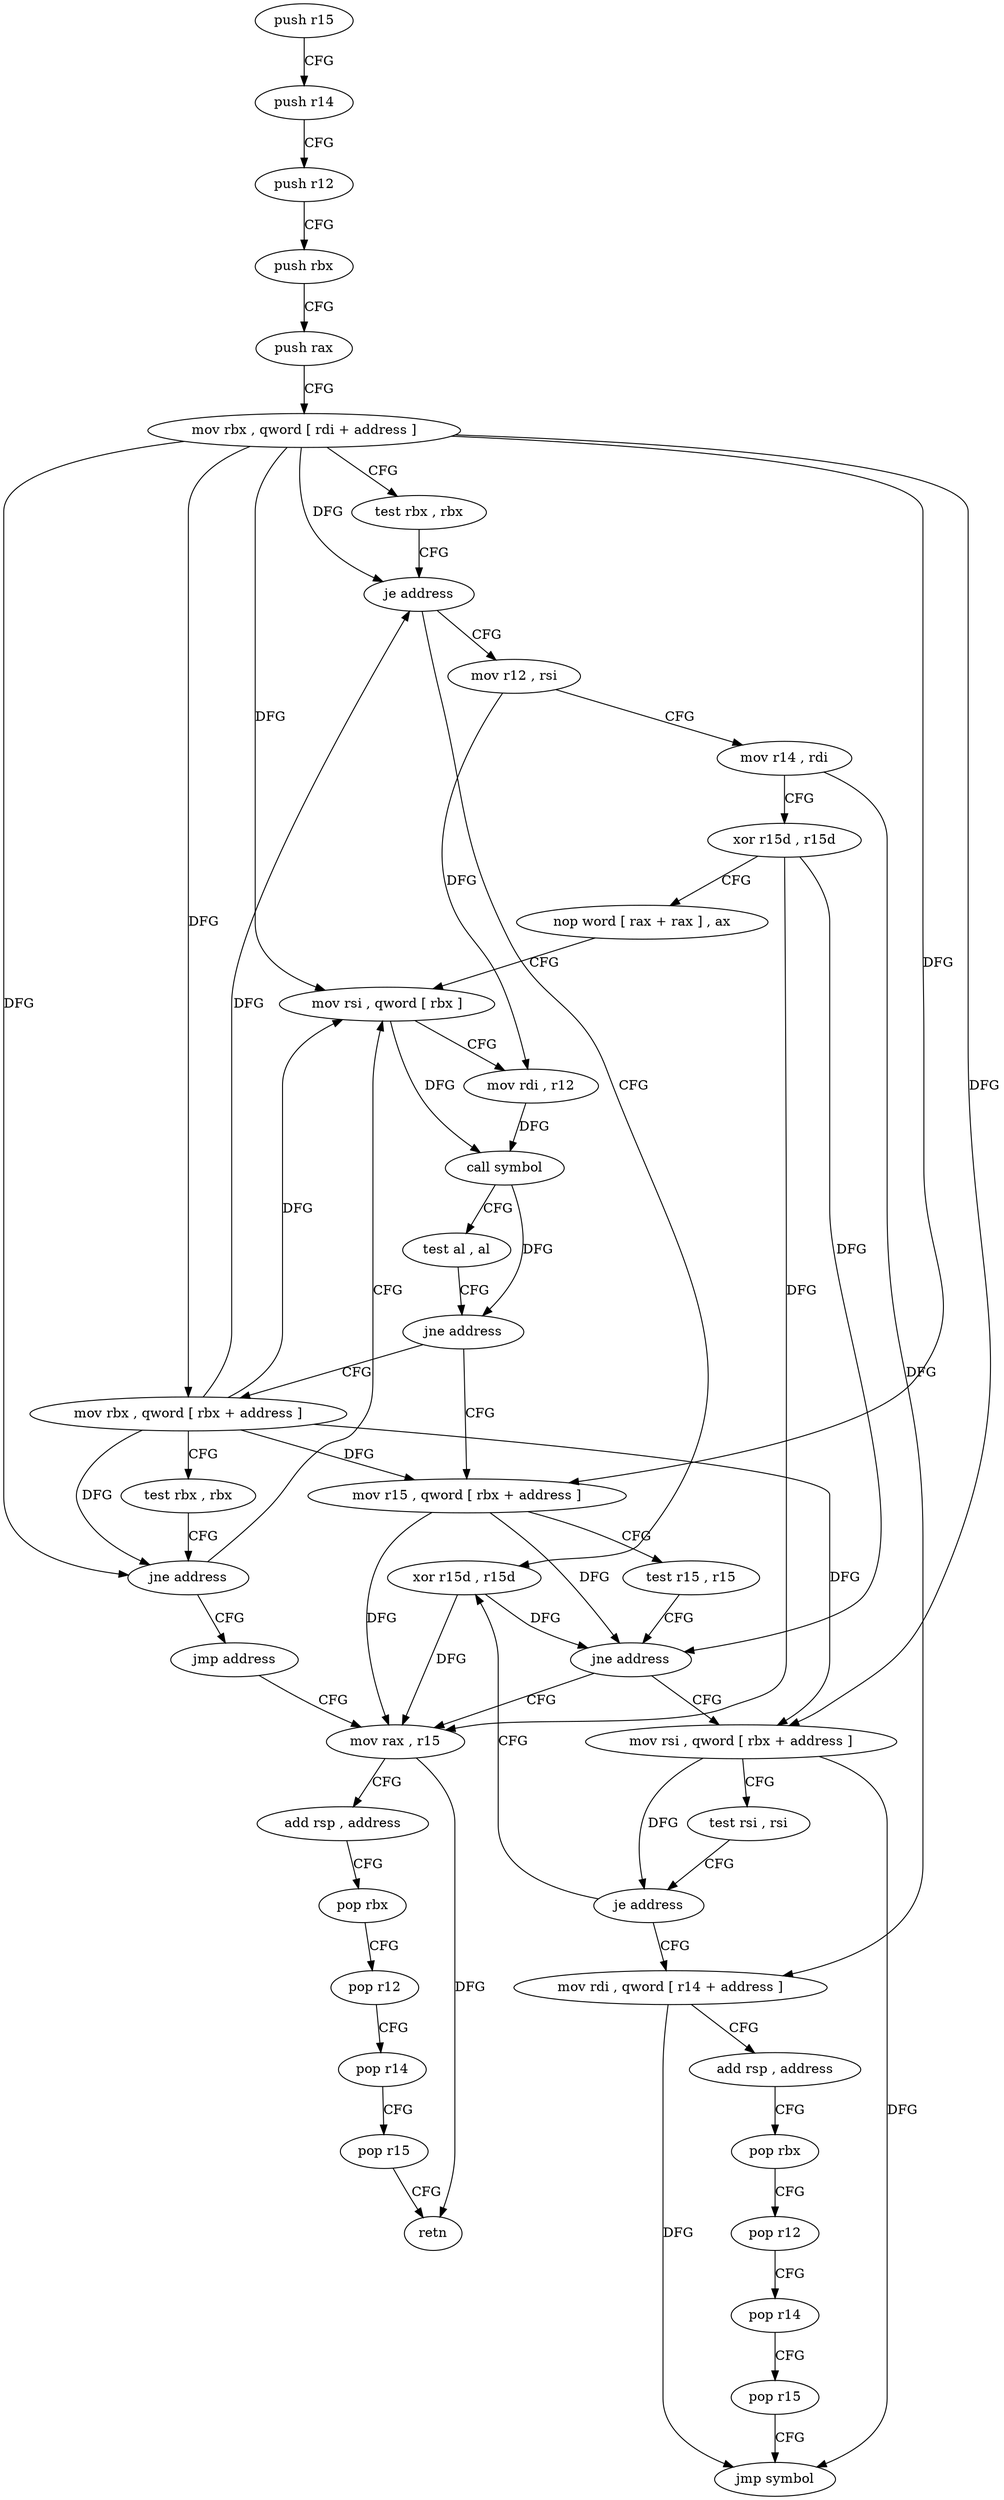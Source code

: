digraph "func" {
"87456" [label = "push r15" ]
"87458" [label = "push r14" ]
"87460" [label = "push r12" ]
"87462" [label = "push rbx" ]
"87463" [label = "push rax" ]
"87464" [label = "mov rbx , qword [ rdi + address ]" ]
"87468" [label = "test rbx , rbx" ]
"87471" [label = "je address" ]
"87552" [label = "xor r15d , r15d" ]
"87473" [label = "mov r12 , rsi" ]
"87555" [label = "mov rax , r15" ]
"87476" [label = "mov r14 , rdi" ]
"87479" [label = "xor r15d , r15d" ]
"87482" [label = "nop word [ rax + rax ] , ax" ]
"87488" [label = "mov rsi , qword [ rbx ]" ]
"87514" [label = "mov r15 , qword [ rbx + address ]" ]
"87518" [label = "test r15 , r15" ]
"87521" [label = "jne address" ]
"87523" [label = "mov rsi , qword [ rbx + address ]" ]
"87503" [label = "mov rbx , qword [ rbx + address ]" ]
"87507" [label = "test rbx , rbx" ]
"87510" [label = "jne address" ]
"87512" [label = "jmp address" ]
"87558" [label = "add rsp , address" ]
"87562" [label = "pop rbx" ]
"87563" [label = "pop r12" ]
"87565" [label = "pop r14" ]
"87567" [label = "pop r15" ]
"87569" [label = "retn" ]
"87527" [label = "test rsi , rsi" ]
"87530" [label = "je address" ]
"87532" [label = "mov rdi , qword [ r14 + address ]" ]
"87491" [label = "mov rdi , r12" ]
"87494" [label = "call symbol" ]
"87499" [label = "test al , al" ]
"87501" [label = "jne address" ]
"87536" [label = "add rsp , address" ]
"87540" [label = "pop rbx" ]
"87541" [label = "pop r12" ]
"87543" [label = "pop r14" ]
"87545" [label = "pop r15" ]
"87547" [label = "jmp symbol" ]
"87456" -> "87458" [ label = "CFG" ]
"87458" -> "87460" [ label = "CFG" ]
"87460" -> "87462" [ label = "CFG" ]
"87462" -> "87463" [ label = "CFG" ]
"87463" -> "87464" [ label = "CFG" ]
"87464" -> "87468" [ label = "CFG" ]
"87464" -> "87471" [ label = "DFG" ]
"87464" -> "87488" [ label = "DFG" ]
"87464" -> "87514" [ label = "DFG" ]
"87464" -> "87503" [ label = "DFG" ]
"87464" -> "87510" [ label = "DFG" ]
"87464" -> "87523" [ label = "DFG" ]
"87468" -> "87471" [ label = "CFG" ]
"87471" -> "87552" [ label = "CFG" ]
"87471" -> "87473" [ label = "CFG" ]
"87552" -> "87555" [ label = "DFG" ]
"87552" -> "87521" [ label = "DFG" ]
"87473" -> "87476" [ label = "CFG" ]
"87473" -> "87491" [ label = "DFG" ]
"87555" -> "87558" [ label = "CFG" ]
"87555" -> "87569" [ label = "DFG" ]
"87476" -> "87479" [ label = "CFG" ]
"87476" -> "87532" [ label = "DFG" ]
"87479" -> "87482" [ label = "CFG" ]
"87479" -> "87555" [ label = "DFG" ]
"87479" -> "87521" [ label = "DFG" ]
"87482" -> "87488" [ label = "CFG" ]
"87488" -> "87491" [ label = "CFG" ]
"87488" -> "87494" [ label = "DFG" ]
"87514" -> "87518" [ label = "CFG" ]
"87514" -> "87555" [ label = "DFG" ]
"87514" -> "87521" [ label = "DFG" ]
"87518" -> "87521" [ label = "CFG" ]
"87521" -> "87555" [ label = "CFG" ]
"87521" -> "87523" [ label = "CFG" ]
"87523" -> "87527" [ label = "CFG" ]
"87523" -> "87530" [ label = "DFG" ]
"87523" -> "87547" [ label = "DFG" ]
"87503" -> "87507" [ label = "CFG" ]
"87503" -> "87471" [ label = "DFG" ]
"87503" -> "87488" [ label = "DFG" ]
"87503" -> "87514" [ label = "DFG" ]
"87503" -> "87510" [ label = "DFG" ]
"87503" -> "87523" [ label = "DFG" ]
"87507" -> "87510" [ label = "CFG" ]
"87510" -> "87488" [ label = "CFG" ]
"87510" -> "87512" [ label = "CFG" ]
"87512" -> "87555" [ label = "CFG" ]
"87558" -> "87562" [ label = "CFG" ]
"87562" -> "87563" [ label = "CFG" ]
"87563" -> "87565" [ label = "CFG" ]
"87565" -> "87567" [ label = "CFG" ]
"87567" -> "87569" [ label = "CFG" ]
"87527" -> "87530" [ label = "CFG" ]
"87530" -> "87552" [ label = "CFG" ]
"87530" -> "87532" [ label = "CFG" ]
"87532" -> "87536" [ label = "CFG" ]
"87532" -> "87547" [ label = "DFG" ]
"87491" -> "87494" [ label = "DFG" ]
"87494" -> "87499" [ label = "CFG" ]
"87494" -> "87501" [ label = "DFG" ]
"87499" -> "87501" [ label = "CFG" ]
"87501" -> "87514" [ label = "CFG" ]
"87501" -> "87503" [ label = "CFG" ]
"87536" -> "87540" [ label = "CFG" ]
"87540" -> "87541" [ label = "CFG" ]
"87541" -> "87543" [ label = "CFG" ]
"87543" -> "87545" [ label = "CFG" ]
"87545" -> "87547" [ label = "CFG" ]
}
